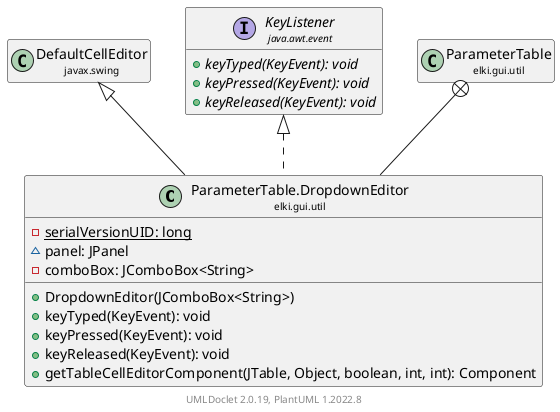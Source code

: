 @startuml
    remove .*\.(Instance|Par|Parameterizer|Factory)$
    set namespaceSeparator none
    hide empty fields
    hide empty methods

    class "<size:14>ParameterTable.DropdownEditor\n<size:10>elki.gui.util" as elki.gui.util.ParameterTable.DropdownEditor [[ParameterTable.DropdownEditor.html]] {
        {static} -serialVersionUID: long
        ~panel: JPanel
        -comboBox: JComboBox<String>
        +DropdownEditor(JComboBox<String>)
        +keyTyped(KeyEvent): void
        +keyPressed(KeyEvent): void
        +keyReleased(KeyEvent): void
        +getTableCellEditorComponent(JTable, Object, boolean, int, int): Component
    }

    class "<size:14>DefaultCellEditor\n<size:10>javax.swing" as javax.swing.DefaultCellEditor
    interface "<size:14>KeyListener\n<size:10>java.awt.event" as java.awt.event.KeyListener {
        {abstract} +keyTyped(KeyEvent): void
        {abstract} +keyPressed(KeyEvent): void
        {abstract} +keyReleased(KeyEvent): void
    }
    class "<size:14>ParameterTable\n<size:10>elki.gui.util" as elki.gui.util.ParameterTable [[ParameterTable.html]]

    javax.swing.DefaultCellEditor <|-- elki.gui.util.ParameterTable.DropdownEditor
    java.awt.event.KeyListener <|.. elki.gui.util.ParameterTable.DropdownEditor
    elki.gui.util.ParameterTable +-- elki.gui.util.ParameterTable.DropdownEditor

    center footer UMLDoclet 2.0.19, PlantUML 1.2022.8
@enduml
